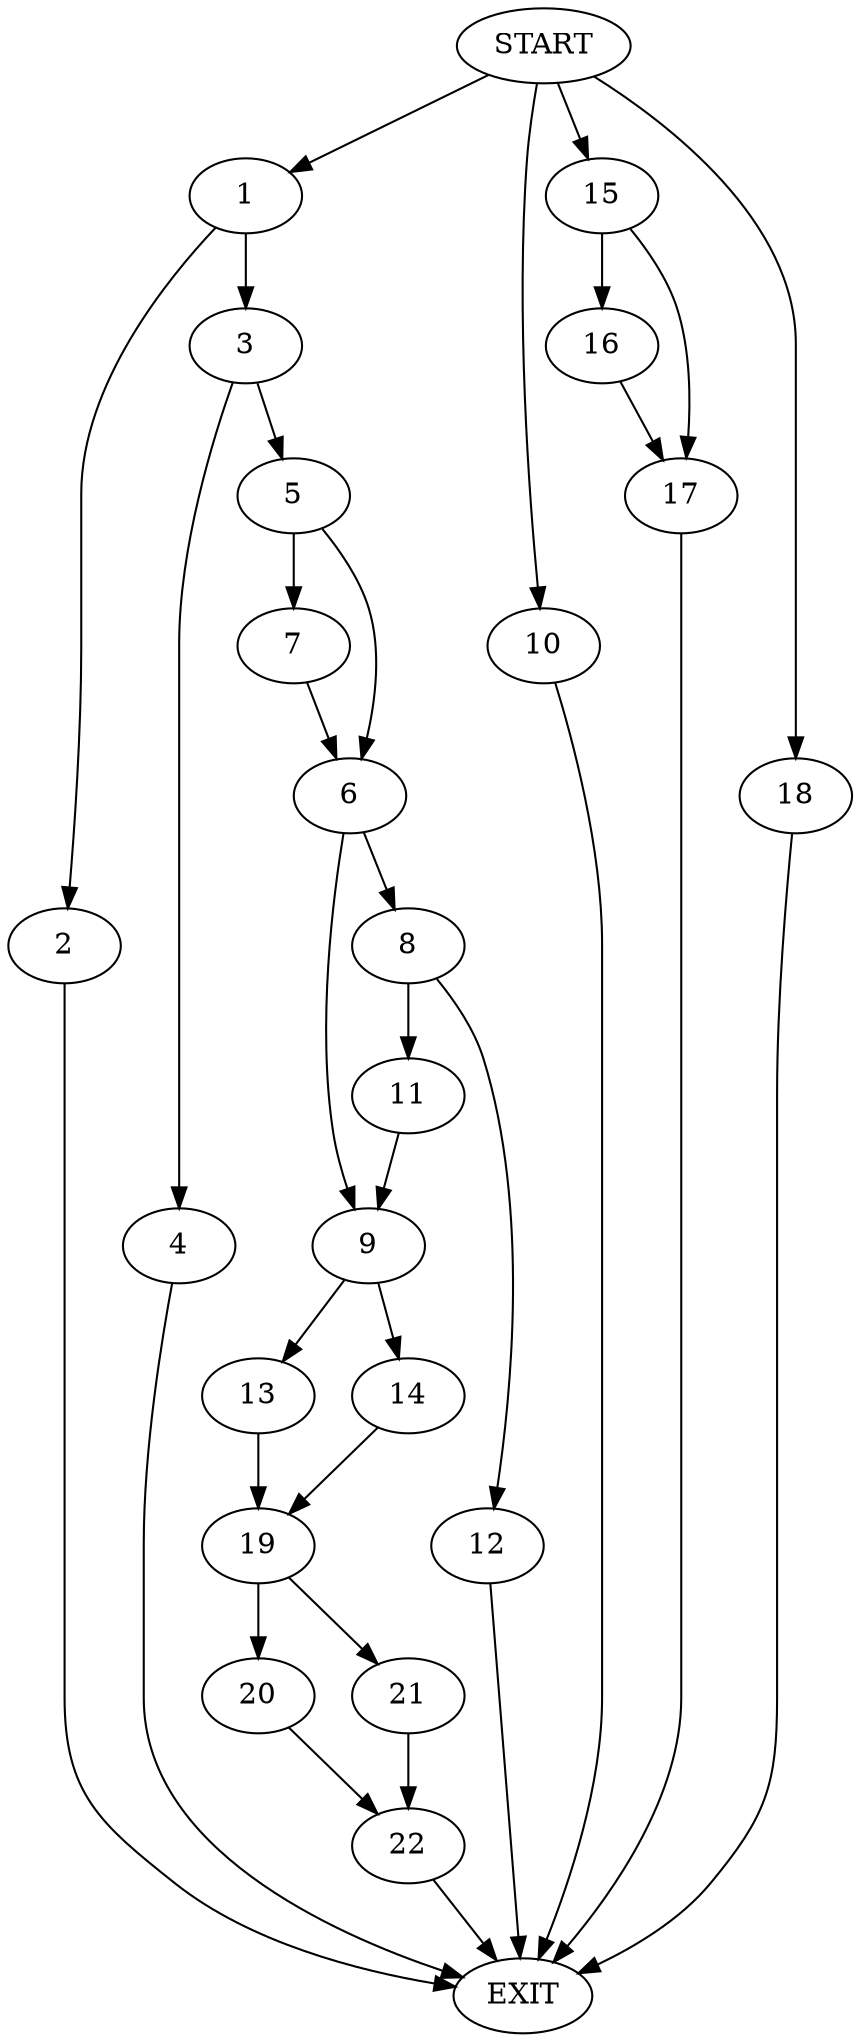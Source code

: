 digraph {
0 [label="START"]
23 [label="EXIT"]
0 -> 1
1 -> 2
1 -> 3
2 -> 23
3 -> 4
3 -> 5
4 -> 23
5 -> 6
5 -> 7
7 -> 6
6 -> 8
6 -> 9
0 -> 10
10 -> 23
8 -> 11
8 -> 12
9 -> 13
9 -> 14
0 -> 15
15 -> 16
15 -> 17
16 -> 17
17 -> 23
12 -> 23
11 -> 9
0 -> 18
18 -> 23
13 -> 19
14 -> 19
19 -> 20
19 -> 21
20 -> 22
21 -> 22
22 -> 23
}
